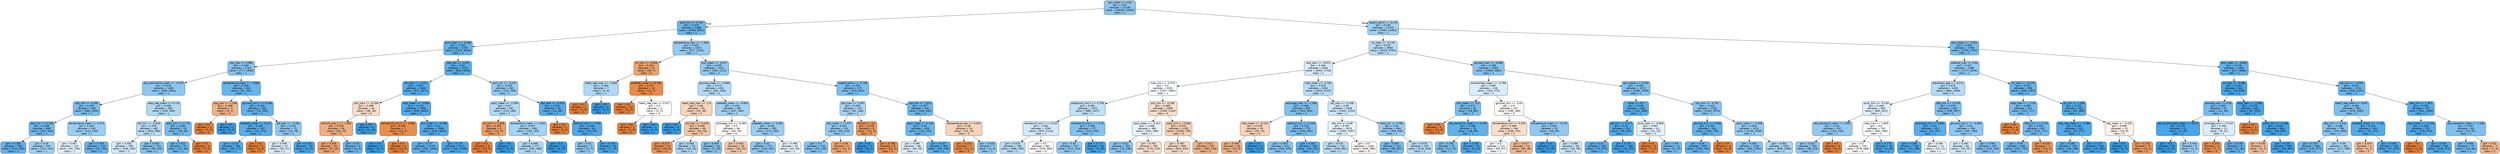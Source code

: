 digraph Tree {
node [shape=box, style="filled, rounded", color="black", fontname="helvetica"] ;
edge [fontname="helvetica"] ;
0 [label="gcs_motor <= 0.26\ngini = 0.42\nsamples = 21240\nvalue = [10036, 23454]\nclass = 1", fillcolor="#8ec7f0"] ;
1 [label="po2_min <= 0.719\ngini = 0.328\nsamples = 6488\nvalue = [2096, 8052]\nclass = 1", fillcolor="#6db7ec"] ;
0 -> 1 [labeldistance=2.5, labelangle=45, headlabel="True"] ;
2 [label="bun_mean <= -0.468\ngini = 0.302\nsamples = 5455\nvalue = [1579, 6934]\nclass = 1", fillcolor="#66b3eb"] ;
1 -> 2 ;
3 [label="sbp_max <= 0.982\ngini = 0.404\nsamples = 1753\nvalue = [777, 1994]\nclass = 1", fillcolor="#86c3ef"] ;
2 -> 3 ;
4 [label="abs_eosinophils_mean <= -0.125\ngini = 0.418\nsamples = 1489\nvalue = [696, 1642]\nclass = 1", fillcolor="#8dc7f0"] ;
3 -> 4 ;
5 [label="sbp_min <= 0.206\ngini = 0.376\nsamples = 929\nvalue = [366, 1093]\nclass = 1", fillcolor="#7bbeee"] ;
4 -> 5 ;
6 [label="dbp_min <= 0.155\ngini = 0.346\nsamples = 684\nvalue = [242, 844]\nclass = 1", fillcolor="#72b9ec"] ;
5 -> 6 ;
7 [label="gini = 0.285\nsamples = 483\nvalue = [131, 630]\nclass = 1", fillcolor="#62b1ea"] ;
6 -> 7 ;
8 [label="gini = 0.45\nsamples = 201\nvalue = [111, 214]\nclass = 1", fillcolor="#a0d0f2"] ;
6 -> 8 ;
9 [label="temperature_mean <= 0.474\ngini = 0.444\nsamples = 245\nvalue = [124, 249]\nclass = 1", fillcolor="#9ccef2"] ;
5 -> 9 ;
10 [label="gini = 0.497\nsamples = 126\nvalue = [91, 106]\nclass = 1", fillcolor="#e3f1fb"] ;
9 -> 10 ;
11 [label="gini = 0.305\nsamples = 119\nvalue = [33, 143]\nclass = 1", fillcolor="#67b4eb"] ;
9 -> 11 ;
12 [label="resp_rate_mean <= 0.719\ngini = 0.469\nsamples = 560\nvalue = [330, 549]\nclass = 1", fillcolor="#b0d8f5"] ;
4 -> 12 ;
13 [label="ptt_min <= -0.035\ngini = 0.478\nsamples = 482\nvalue = [304, 466]\nclass = 1", fillcolor="#baddf6"] ;
12 -> 13 ;
14 [label="gini = 0.492\nsamples = 358\nvalue = [246, 316]\nclass = 1", fillcolor="#d3e9f9"] ;
13 -> 14 ;
15 [label="gini = 0.402\nsamples = 124\nvalue = [58, 150]\nclass = 1", fillcolor="#86c3ef"] ;
13 -> 15 ;
16 [label="spo2_min <= 0.715\ngini = 0.363\nsamples = 78\nvalue = [26, 83]\nclass = 1", fillcolor="#77bced"] ;
12 -> 16 ;
17 [label="gini = 0.322\nsamples = 74\nvalue = [21, 83]\nclass = 1", fillcolor="#6bb6ec"] ;
16 -> 17 ;
18 [label="gini = 0.0\nsamples = 4\nvalue = [5, 0]\nclass = 0", fillcolor="#e58139"] ;
16 -> 18 ;
19 [label="temperature_mean <= -3.888\ngini = 0.304\nsamples = 264\nvalue = [81, 352]\nclass = 1", fillcolor="#67b4eb"] ;
3 -> 19 ;
20 [label="sbp_max <= 1.158\ngini = 0.408\nsamples = 4\nvalue = [5, 2]\nclass = 0", fillcolor="#efb388"] ;
19 -> 20 ;
21 [label="gini = 0.0\nsamples = 2\nvalue = [5, 0]\nclass = 0", fillcolor="#e58139"] ;
20 -> 21 ;
22 [label="gini = 0.0\nsamples = 2\nvalue = [0, 2]\nclass = 1", fillcolor="#399de5"] ;
20 -> 22 ;
23 [label="glucose_min.2 <= 0.446\ngini = 0.293\nsamples = 260\nvalue = [76, 350]\nclass = 1", fillcolor="#64b2eb"] ;
19 -> 23 ;
24 [label="platelets_mean <= 2.137\ngini = 0.232\nsamples = 187\nvalue = [42, 272]\nclass = 1", fillcolor="#58ace9"] ;
23 -> 24 ;
25 [label="gini = 0.215\nsamples = 184\nvalue = [38, 272]\nclass = 1", fillcolor="#55abe9"] ;
24 -> 25 ;
26 [label="gini = 0.0\nsamples = 3\nvalue = [4, 0]\nclass = 0", fillcolor="#e58139"] ;
24 -> 26 ;
27 [label="ptt_max <= -0.391\ngini = 0.423\nsamples = 73\nvalue = [34, 78]\nclass = 1", fillcolor="#8fc8f0"] ;
23 -> 27 ;
28 [label="gini = 0.495\nsamples = 47\nvalue = [30, 37]\nclass = 1", fillcolor="#daecfa"] ;
27 -> 28 ;
29 [label="gini = 0.162\nsamples = 26\nvalue = [4, 41]\nclass = 1", fillcolor="#4ca7e8"] ;
27 -> 29 ;
30 [label="sbp_min <= 1.072\ngini = 0.24\nsamples = 3702\nvalue = [802, 4940]\nclass = 1", fillcolor="#59ade9"] ;
2 -> 30 ;
31 [label="ph_max <= -4.207\ngini = 0.221\nsamples = 3440\nvalue = [677, 4671]\nclass = 1", fillcolor="#56abe9"] ;
30 -> 31 ;
32 [label="po2_max <= -0.034\ngini = 0.489\nsamples = 44\nvalue = [38, 28]\nclass = 0", fillcolor="#f8decb"] ;
31 -> 32 ;
33 [label="calcium_max.1 <= 1.682\ngini = 0.393\nsamples = 36\nvalue = [38, 14]\nclass = 0", fillcolor="#efaf82"] ;
32 -> 33 ;
34 [label="gini = 0.335\nsamples = 32\nvalue = [37, 10]\nclass = 0", fillcolor="#eca36f"] ;
33 -> 34 ;
35 [label="gini = 0.32\nsamples = 4\nvalue = [1, 4]\nclass = 1", fillcolor="#6ab6ec"] ;
33 -> 35 ;
36 [label="gini = 0.0\nsamples = 8\nvalue = [0, 14]\nclass = 1", fillcolor="#399de5"] ;
32 -> 36 ;
37 [label="mbp_mean <= -2.855\ngini = 0.213\nsamples = 3396\nvalue = [639, 4643]\nclass = 1", fillcolor="#54aae9"] ;
31 -> 37 ;
38 [label="hematocrit_min.1 <= -0.881\ngini = 0.165\nsamples = 7\nvalue = [10, 1]\nclass = 0", fillcolor="#e88e4d"] ;
37 -> 38 ;
39 [label="gini = 0.0\nsamples = 1\nvalue = [0, 1]\nclass = 1", fillcolor="#399de5"] ;
38 -> 39 ;
40 [label="gini = 0.0\nsamples = 6\nvalue = [10, 0]\nclass = 0", fillcolor="#e58139"] ;
38 -> 40 ;
41 [label="bun_mean <= -0.198\ngini = 0.21\nsamples = 3389\nvalue = [629, 4642]\nclass = 1", fillcolor="#54aae9"] ;
37 -> 41 ;
42 [label="gini = 0.277\nsamples = 1118\nvalue = [287, 1443]\nclass = 1", fillcolor="#60b0ea"] ;
41 -> 42 ;
43 [label="gini = 0.175\nsamples = 2271\nvalue = [342, 3199]\nclass = 1", fillcolor="#4ea7e8"] ;
41 -> 43 ;
44 [label="po2_min <= -0.157\ngini = 0.433\nsamples = 262\nvalue = [125, 269]\nclass = 1", fillcolor="#95cbf1"] ;
30 -> 44 ;
45 [label="spo2_mean <= -1.659\ngini = 0.47\nsamples = 197\nvalue = [113, 186]\nclass = 1", fillcolor="#b1d9f5"] ;
44 -> 45 ;
46 [label="inr_min <= 2.826\ngini = 0.305\nsamples = 9\nvalue = [13, 3]\nclass = 0", fillcolor="#eb9e67"] ;
45 -> 46 ;
47 [label="gini = 0.0\nsamples = 8\nvalue = [13, 0]\nclass = 0", fillcolor="#e58139"] ;
46 -> 47 ;
48 [label="gini = 0.0\nsamples = 1\nvalue = [0, 3]\nclass = 1", fillcolor="#399de5"] ;
46 -> 48 ;
49 [label="temperature_mean <= 1.944\ngini = 0.457\nsamples = 188\nvalue = [100, 183]\nclass = 1", fillcolor="#a5d3f3"] ;
45 -> 49 ;
50 [label="gini = 0.468\nsamples = 177\nvalue = [100, 168]\nclass = 1", fillcolor="#afd7f4"] ;
49 -> 50 ;
51 [label="gini = 0.0\nsamples = 11\nvalue = [0, 15]\nclass = 1", fillcolor="#399de5"] ;
49 -> 51 ;
52 [label="sbp_max <= -0.512\ngini = 0.221\nsamples = 65\nvalue = [12, 83]\nclass = 1", fillcolor="#56abe9"] ;
44 -> 52 ;
53 [label="gini = 0.0\nsamples = 2\nvalue = [2, 0]\nclass = 0", fillcolor="#e58139"] ;
52 -> 53 ;
54 [label="totalco2_min <= -0.92\ngini = 0.192\nsamples = 63\nvalue = [10, 83]\nclass = 1", fillcolor="#51a9e8"] ;
52 -> 54 ;
55 [label="gini = 0.42\nsamples = 7\nvalue = [3, 7]\nclass = 1", fillcolor="#8ec7f0"] ;
54 -> 55 ;
56 [label="gini = 0.154\nsamples = 56\nvalue = [7, 76]\nclass = 1", fillcolor="#4ba6e7"] ;
54 -> 56 ;
57 [label="temperature_max <= -1.605\ngini = 0.432\nsamples = 1033\nvalue = [517, 1118]\nclass = 1", fillcolor="#95caf1"] ;
1 -> 57 ;
58 [label="inr_min <= -0.454\ngini = 0.334\nsamples = 22\nvalue = [26, 7]\nclass = 0", fillcolor="#eca36e"] ;
57 -> 58 ;
59 [label="heart_rate_max <= -1.564\ngini = 0.469\nsamples = 7\nvalue = [3, 5]\nclass = 1", fillcolor="#b0d8f5"] ;
58 -> 59 ;
60 [label="gini = 0.0\nsamples = 2\nvalue = [3, 0]\nclass = 0", fillcolor="#e58139"] ;
59 -> 60 ;
61 [label="gini = 0.0\nsamples = 5\nvalue = [0, 5]\nclass = 1", fillcolor="#399de5"] ;
59 -> 61 ;
62 [label="platelets_mean <= 0.392\ngini = 0.147\nsamples = 15\nvalue = [23, 2]\nclass = 0", fillcolor="#e78c4a"] ;
58 -> 62 ;
63 [label="gini = 0.0\nsamples = 13\nvalue = [21, 0]\nclass = 0", fillcolor="#e58139"] ;
62 -> 63 ;
64 [label="heart_rate_max <= 0.617\ngini = 0.5\nsamples = 2\nvalue = [2, 2]\nclass = 0", fillcolor="#ffffff"] ;
62 -> 64 ;
65 [label="gini = 0.0\nsamples = 1\nvalue = [2, 0]\nclass = 0", fillcolor="#e58139"] ;
64 -> 65 ;
66 [label="gini = 0.0\nsamples = 1\nvalue = [0, 2]\nclass = 1", fillcolor="#399de5"] ;
64 -> 66 ;
67 [label="bun_mean <= -0.517\ngini = 0.425\nsamples = 1011\nvalue = [491, 1111]\nclass = 1", fillcolor="#91c8f0"] ;
57 -> 67 ;
68 [label="glucose_mean <= -0.889\ngini = 0.473\nsamples = 436\nvalue = [261, 420]\nclass = 1", fillcolor="#b4daf5"] ;
67 -> 68 ;
69 [label="heart_rate_max <= -1.0\ngini = 0.48\nsamples = 55\nvalue = [54, 36]\nclass = 0", fillcolor="#f6d5bd"] ;
68 -> 69 ;
70 [label="gini = 0.0\nsamples = 6\nvalue = [0, 6]\nclass = 1", fillcolor="#399de5"] ;
69 -> 70 ;
71 [label="ptt_max <= -0.435\ngini = 0.459\nsamples = 49\nvalue = [54, 30]\nclass = 0", fillcolor="#f3c7a7"] ;
69 -> 71 ;
72 [label="gini = 0.227\nsamples = 25\nvalue = [40, 6]\nclass = 0", fillcolor="#e99457"] ;
71 -> 72 ;
73 [label="gini = 0.465\nsamples = 24\nvalue = [14, 24]\nclass = 1", fillcolor="#acd6f4"] ;
71 -> 73 ;
74 [label="platelets_mean <= -0.859\ngini = 0.455\nsamples = 381\nvalue = [207, 384]\nclass = 1", fillcolor="#a4d2f3"] ;
68 -> 74 ;
75 [label="aniongap_min <= -0.964\ngini = 0.5\nsamples = 46\nvalue = [35, 34]\nclass = 0", fillcolor="#fefbf9"] ;
74 -> 75 ;
76 [label="gini = 0.403\nsamples = 16\nvalue = [7, 18]\nclass = 1", fillcolor="#86c3ef"] ;
75 -> 76 ;
77 [label="gini = 0.463\nsamples = 30\nvalue = [28, 16]\nclass = 0", fillcolor="#f4c9aa"] ;
75 -> 77 ;
78 [label="platelets_mean <= 0.582\ngini = 0.442\nsamples = 335\nvalue = [172, 350]\nclass = 1", fillcolor="#9acdf2"] ;
74 -> 78 ;
79 [label="gini = 0.42\nsamples = 274\nvalue = [129, 301]\nclass = 1", fillcolor="#8ec7f0"] ;
78 -> 79 ;
80 [label="gini = 0.498\nsamples = 61\nvalue = [43, 49]\nclass = 1", fillcolor="#e7f3fc"] ;
78 -> 80 ;
81 [label="weight_admit <= -0.785\ngini = 0.375\nsamples = 575\nvalue = [230, 691]\nclass = 1", fillcolor="#7bbeee"] ;
67 -> 81 ;
82 [label="sbp_max <= 1.597\ngini = 0.459\nsamples = 133\nvalue = [81, 146]\nclass = 1", fillcolor="#a7d3f3"] ;
81 -> 82 ;
83 [label="wbc_mean <= 1.077\ngini = 0.432\nsamples = 124\nvalue = [66, 143]\nclass = 1", fillcolor="#94caf1"] ;
82 -> 83 ;
84 [label="gini = 0.4\nsamples = 118\nvalue = [53, 139]\nclass = 1", fillcolor="#84c2ef"] ;
83 -> 84 ;
85 [label="gini = 0.36\nsamples = 6\nvalue = [13, 4]\nclass = 0", fillcolor="#eda876"] ;
83 -> 85 ;
86 [label="female <= 0.5\ngini = 0.278\nsamples = 9\nvalue = [15, 3]\nclass = 0", fillcolor="#ea9a61"] ;
82 -> 86 ;
87 [label="gini = 0.0\nsamples = 1\nvalue = [0, 1]\nclass = 1", fillcolor="#399de5"] ;
86 -> 87 ;
88 [label="gini = 0.208\nsamples = 8\nvalue = [15, 2]\nclass = 0", fillcolor="#e89253"] ;
86 -> 88 ;
89 [label="sbp_min <= 1.823\ngini = 0.337\nsamples = 442\nvalue = [149, 545]\nclass = 1", fillcolor="#6fb8ec"] ;
81 -> 89 ;
90 [label="spo2_mean <= 0.119\ngini = 0.32\nsamples = 428\nvalue = [134, 535]\nclass = 1", fillcolor="#6bb6ec"] ;
89 -> 90 ;
91 [label="gini = 0.496\nsamples = 68\nvalue = [49, 59]\nclass = 1", fillcolor="#ddeefb"] ;
90 -> 91 ;
92 [label="gini = 0.257\nsamples = 360\nvalue = [85, 476]\nclass = 1", fillcolor="#5caeea"] ;
90 -> 92 ;
93 [label="temperature_max <= 0.452\ngini = 0.48\nsamples = 14\nvalue = [15, 10]\nclass = 0", fillcolor="#f6d5bd"] ;
89 -> 93 ;
94 [label="gini = 0.153\nsamples = 7\nvalue = [11, 1]\nclass = 0", fillcolor="#e78c4b"] ;
93 -> 94 ;
95 [label="gini = 0.426\nsamples = 7\nvalue = [4, 9]\nclass = 1", fillcolor="#91c9f1"] ;
93 -> 95 ;
96 [label="weight_admit <= 0.278\ngini = 0.449\nsamples = 14752\nvalue = [7940, 15402]\nclass = 1", fillcolor="#9fd0f2"] ;
0 -> 96 [labeldistance=2.5, labelangle=-45, headlabel="False"] ;
97 [label="inr_max <= -0.178\ngini = 0.475\nsamples = 9984\nvalue = [6150, 9700]\nclass = 1", fillcolor="#b7dbf5"] ;
96 -> 97 ;
98 [label="sbp_max <= -0.072\ngini = 0.494\nsamples = 6493\nvalue = [4561, 5718]\nclass = 1", fillcolor="#d7ebfa"] ;
97 -> 98 ;
99 [label="mbp_min <= -0.076\ngini = 0.5\nsamples = 3232\nvalue = [2547, 2581]\nclass = 1", fillcolor="#fcfeff"] ;
98 -> 99 ;
100 [label="potassium_min.1 <= 0.758\ngini = 0.484\nsamples = 1533\nvalue = [989, 1427]\nclass = 1", fillcolor="#c2e1f7"] ;
99 -> 100 ;
101 [label="hematocrit_min.1 <= 0.233\ngini = 0.492\nsamples = 1256\nvalue = [874, 1124]\nclass = 1", fillcolor="#d3e9f9"] ;
100 -> 101 ;
102 [label="gini = 0.478\nsamples = 795\nvalue = [496, 760]\nclass = 1", fillcolor="#baddf6"] ;
101 -> 102 ;
103 [label="gini = 0.5\nsamples = 461\nvalue = [378, 364]\nclass = 0", fillcolor="#fefaf8"] ;
101 -> 103 ;
104 [label="hematocrit_max.1 <= 0.75\ngini = 0.399\nsamples = 277\nvalue = [115, 303]\nclass = 1", fillcolor="#84c2ef"] ;
100 -> 104 ;
105 [label="gini = 0.43\nsamples = 237\nvalue = [111, 243]\nclass = 1", fillcolor="#93caf1"] ;
104 -> 105 ;
106 [label="gini = 0.117\nsamples = 40\nvalue = [4, 60]\nclass = 1", fillcolor="#46a4e7"] ;
104 -> 106 ;
107 [label="po2_min <= -0.266\ngini = 0.489\nsamples = 1699\nvalue = [1558, 1154]\nclass = 0", fillcolor="#f8decc"] ;
99 -> 107 ;
108 [label="spo2_mean <= -0.411\ngini = 0.498\nsamples = 469\nvalue = [352, 396]\nclass = 1", fillcolor="#e9f4fc"] ;
107 -> 108 ;
109 [label="gini = 0.412\nsamples = 164\nvalue = [76, 186]\nclass = 1", fillcolor="#8ac5f0"] ;
108 -> 109 ;
110 [label="gini = 0.491\nsamples = 305\nvalue = [276, 210]\nclass = 0", fillcolor="#f9e1d0"] ;
108 -> 110 ;
111 [label="spo2_min <= 0.566\ngini = 0.474\nsamples = 1230\nvalue = [1206, 758]\nclass = 0", fillcolor="#f5d0b5"] ;
107 -> 111 ;
112 [label="gini = 0.487\nsamples = 908\nvalue = [843, 610]\nclass = 0", fillcolor="#f8dcc8"] ;
111 -> 112 ;
113 [label="gini = 0.411\nsamples = 322\nvalue = [363, 148]\nclass = 0", fillcolor="#f0b48a"] ;
111 -> 113 ;
114 [label="mbp_mean <= -0.164\ngini = 0.476\nsamples = 3261\nvalue = [2014, 3137]\nclass = 1", fillcolor="#b8dcf6"] ;
98 -> 114 ;
115 [label="aniongap_max <= -1.356\ngini = 0.388\nsamples = 803\nvalue = [323, 904]\nclass = 1", fillcolor="#80c0ee"] ;
114 -> 115 ;
116 [label="mbp_mean <= -0.215\ngini = 0.478\nsamples = 24\nvalue = [20, 13]\nclass = 0", fillcolor="#f6d3ba"] ;
115 -> 116 ;
117 [label="gini = 0.408\nsamples = 20\nvalue = [20, 8]\nclass = 0", fillcolor="#efb388"] ;
116 -> 117 ;
118 [label="gini = 0.0\nsamples = 4\nvalue = [0, 5]\nclass = 1", fillcolor="#399de5"] ;
116 -> 118 ;
119 [label="totalco2_min <= 0.539\ngini = 0.379\nsamples = 779\nvalue = [303, 891]\nclass = 1", fillcolor="#7cbeee"] ;
115 -> 119 ;
120 [label="gini = 0.403\nsamples = 611\nvalue = [264, 679]\nclass = 1", fillcolor="#86c3ef"] ;
119 -> 120 ;
121 [label="gini = 0.262\nsamples = 168\nvalue = [39, 212]\nclass = 1", fillcolor="#5dafea"] ;
119 -> 121 ;
122 [label="ptt_max <= -0.338\ngini = 0.49\nsamples = 2458\nvalue = [1691, 2233]\nclass = 1", fillcolor="#cfe7f9"] ;
114 -> 122 ;
123 [label="sbp_min <= 0.48\ngini = 0.497\nsamples = 1874\nvalue = [1383, 1597]\nclass = 1", fillcolor="#e4f2fc"] ;
122 -> 123 ;
124 [label="gini = 0.475\nsamples = 710\nvalue = [438, 691]\nclass = 1", fillcolor="#b7dbf5"] ;
123 -> 124 ;
125 [label="gini = 0.5\nsamples = 1164\nvalue = [945, 906]\nclass = 0", fillcolor="#fefaf7"] ;
123 -> 125 ;
126 [label="mbp_min <= 0.381\ngini = 0.44\nsamples = 584\nvalue = [308, 636]\nclass = 1", fillcolor="#99ccf2"] ;
122 -> 126 ;
127 [label="gini = 0.367\nsamples = 247\nvalue = [98, 307]\nclass = 1", fillcolor="#78bced"] ;
126 -> 127 ;
128 [label="gini = 0.476\nsamples = 337\nvalue = [210, 329]\nclass = 1", fillcolor="#b7dcf6"] ;
126 -> 128 ;
129 [label="glucose_max <= -0.865\ngini = 0.408\nsamples = 3491\nvalue = [1589, 3982]\nclass = 1", fillcolor="#88c4ef"] ;
97 -> 129 ;
130 [label="bicarbonate_mean <= -0.766\ngini = 0.495\nsamples = 318\nvalue = [224, 274]\nclass = 1", fillcolor="#dbedfa"] ;
129 -> 130 ;
131 [label="wbc_mean <= -0.9\ngini = 0.371\nsamples = 81\nvalue = [28, 86]\nclass = 1", fillcolor="#79bded"] ;
130 -> 131 ;
132 [label="gini = 0.0\nsamples = 5\nvalue = [10, 0]\nclass = 0", fillcolor="#e58139"] ;
131 -> 132 ;
133 [label="abs_basophils_mean <= -0.339\ngini = 0.286\nsamples = 76\nvalue = [18, 86]\nclass = 1", fillcolor="#62b2ea"] ;
131 -> 133 ;
134 [label="gini = 0.391\nsamples = 31\nvalue = [12, 33]\nclass = 1", fillcolor="#81c1ee"] ;
133 -> 134 ;
135 [label="gini = 0.183\nsamples = 45\nvalue = [6, 53]\nclass = 1", fillcolor="#4fa8e8"] ;
133 -> 135 ;
136 [label="glucose_min <= -0.43\ngini = 0.5\nsamples = 237\nvalue = [196, 188]\nclass = 0", fillcolor="#fefaf7"] ;
130 -> 136 ;
137 [label="temperature_min <= 0.336\ngini = 0.489\nsamples = 184\nvalue = [168, 125]\nclass = 0", fillcolor="#f8dfcc"] ;
136 -> 137 ;
138 [label="gini = 0.5\nsamples = 111\nvalue = [83, 87]\nclass = 1", fillcolor="#f6fafe"] ;
137 -> 138 ;
139 [label="gini = 0.427\nsamples = 73\nvalue = [85, 38]\nclass = 0", fillcolor="#f1b992"] ;
137 -> 139 ;
140 [label="temperature_mean <= -0.235\ngini = 0.426\nsamples = 53\nvalue = [28, 63]\nclass = 1", fillcolor="#91c9f1"] ;
136 -> 140 ;
141 [label="gini = 0.0\nsamples = 15\nvalue = [0, 25]\nclass = 1", fillcolor="#399de5"] ;
140 -> 141 ;
142 [label="gini = 0.489\nsamples = 38\nvalue = [28, 38]\nclass = 1", fillcolor="#cbe5f8"] ;
140 -> 142 ;
143 [label="gcs_verbal <= 0.155\ngini = 0.393\nsamples = 3173\nvalue = [1365, 3708]\nclass = 1", fillcolor="#82c1ef"] ;
129 -> 143 ;
144 [label="other <= 0.5\ngini = 0.236\nsamples = 468\nvalue = [101, 638]\nclass = 1", fillcolor="#58ade9"] ;
143 -> 144 ;
145 [label="ptt_min <= 0.177\ngini = 0.22\nsamples = 453\nvalue = [90, 625]\nclass = 1", fillcolor="#56abe9"] ;
144 -> 145 ;
146 [label="gini = 0.27\nsamples = 285\nvalue = [72, 375]\nclass = 1", fillcolor="#5fb0ea"] ;
145 -> 146 ;
147 [label="gini = 0.125\nsamples = 168\nvalue = [18, 250]\nclass = 1", fillcolor="#47a4e7"] ;
145 -> 147 ;
148 [label="pco2_max <= -0.608\ngini = 0.497\nsamples = 15\nvalue = [11, 13]\nclass = 1", fillcolor="#e1f0fb"] ;
144 -> 148 ;
149 [label="gini = 0.0\nsamples = 3\nvalue = [7, 0]\nclass = 0", fillcolor="#e58139"] ;
148 -> 149 ;
150 [label="gini = 0.36\nsamples = 12\nvalue = [4, 13]\nclass = 1", fillcolor="#76bbed"] ;
148 -> 150 ;
151 [label="sbp_min <= -0.767\ngini = 0.413\nsamples = 2705\nvalue = [1264, 3070]\nclass = 1", fillcolor="#8bc5f0"] ;
143 -> 151 ;
152 [label="glucose_min <= 4.938\ngini = 0.297\nsamples = 554\nvalue = [164, 740]\nclass = 1", fillcolor="#65b3eb"] ;
151 -> 152 ;
153 [label="gini = 0.29\nsamples = 550\nvalue = [158, 740]\nclass = 1", fillcolor="#63b2eb"] ;
152 -> 153 ;
154 [label="gini = 0.0\nsamples = 4\nvalue = [6, 0]\nclass = 0", fillcolor="#e58139"] ;
152 -> 154 ;
155 [label="spo2_mean <= 0.098\ngini = 0.436\nsamples = 2151\nvalue = [1100, 2330]\nclass = 1", fillcolor="#96cbf1"] ;
151 -> 155 ;
156 [label="gini = 0.404\nsamples = 1100\nvalue = [492, 1262]\nclass = 1", fillcolor="#86c3ef"] ;
155 -> 156 ;
157 [label="gini = 0.462\nsamples = 1051\nvalue = [608, 1068]\nclass = 1", fillcolor="#aad5f4"] ;
155 -> 157 ;
158 [label="bun_mean <= -0.321\ngini = 0.364\nsamples = 4768\nvalue = [1790, 5702]\nclass = 1", fillcolor="#77bced"] ;
96 -> 158 ;
159 [label="totalco2_max <= 0.02\ngini = 0.427\nsamples = 2386\nvalue = [1173, 2616]\nclass = 1", fillcolor="#92c9f1"] ;
158 -> 159 ;
160 [label="admission_age <= -0.212\ngini = 0.474\nsamples = 1450\nvalue = [884, 1409]\nclass = 1", fillcolor="#b5daf5"] ;
159 -> 160 ;
161 [label="pco2_min <= -0.134\ngini = 0.496\nsamples = 950\nvalue = [685, 822]\nclass = 1", fillcolor="#deeffb"] ;
160 -> 161 ;
162 [label="abs_basophils_mean <= 1.667\ngini = 0.432\nsamples = 207\nvalue = [104, 226]\nclass = 1", fillcolor="#94caf1"] ;
161 -> 162 ;
163 [label="gini = 0.422\nsamples = 203\nvalue = [98, 226]\nclass = 1", fillcolor="#8fc7f0"] ;
162 -> 163 ;
164 [label="gini = 0.0\nsamples = 4\nvalue = [6, 0]\nclass = 0", fillcolor="#e58139"] ;
162 -> 164 ;
165 [label="mbp_max <= 1.805\ngini = 0.5\nsamples = 743\nvalue = [581, 596]\nclass = 1", fillcolor="#fafdfe"] ;
161 -> 165 ;
166 [label="gini = 0.5\nsamples = 725\nvalue = [578, 568]\nclass = 0", fillcolor="#fffdfc"] ;
165 -> 166 ;
167 [label="gini = 0.175\nsamples = 18\nvalue = [3, 28]\nclass = 1", fillcolor="#4ea8e8"] ;
165 -> 167 ;
168 [label="dbp_min <= -0.278\ngini = 0.378\nsamples = 500\nvalue = [199, 587]\nclass = 1", fillcolor="#7cbeee"] ;
160 -> 168 ;
169 [label="aniongap_min <= 0.981\ngini = 0.24\nsamples = 151\nvalue = [32, 197]\nclass = 1", fillcolor="#59ade9"] ;
168 -> 169 ;
170 [label="gini = 0.189\nsamples = 138\nvalue = [22, 186]\nclass = 1", fillcolor="#50a9e8"] ;
169 -> 170 ;
171 [label="gini = 0.499\nsamples = 13\nvalue = [10, 11]\nclass = 1", fillcolor="#edf6fd"] ;
169 -> 171 ;
172 [label="glucose_max.2 <= -0.604\ngini = 0.42\nsamples = 349\nvalue = [167, 390]\nclass = 1", fillcolor="#8ec7f0"] ;
168 -> 172 ;
173 [label="gini = 0.493\nsamples = 62\nvalue = [43, 55]\nclass = 1", fillcolor="#d4eaf9"] ;
172 -> 173 ;
174 [label="gini = 0.394\nsamples = 287\nvalue = [124, 335]\nclass = 1", fillcolor="#82c1ef"] ;
172 -> 174 ;
175 [label="inr_max <= -0.178\ngini = 0.312\nsamples = 936\nvalue = [289, 1207]\nclass = 1", fillcolor="#68b4eb"] ;
159 -> 175 ;
176 [label="mbp_max <= -1.193\ngini = 0.358\nsamples = 611\nvalue = [222, 727]\nclass = 1", fillcolor="#75bbed"] ;
175 -> 176 ;
177 [label="gini = 0.0\nsamples = 4\nvalue = [7, 0]\nclass = 0", fillcolor="#e58139"] ;
176 -> 177 ;
178 [label="mbp_min <= 2.278\ngini = 0.352\nsamples = 607\nvalue = [215, 727]\nclass = 1", fillcolor="#74baed"] ;
176 -> 178 ;
179 [label="gini = 0.34\nsamples = 600\nvalue = [201, 725]\nclass = 1", fillcolor="#70b8ec"] ;
178 -> 179 ;
180 [label="gini = 0.219\nsamples = 7\nvalue = [14, 2]\nclass = 0", fillcolor="#e99355"] ;
178 -> 180 ;
181 [label="ph_min <= 1.354\ngini = 0.215\nsamples = 325\nvalue = [67, 480]\nclass = 1", fillcolor="#55abe9"] ;
175 -> 181 ;
182 [label="resp_rate_mean <= -0.386\ngini = 0.193\nsamples = 312\nvalue = [57, 471]\nclass = 1", fillcolor="#51a9e8"] ;
181 -> 182 ;
183 [label="gini = 0.282\nsamples = 128\nvalue = [38, 186]\nclass = 1", fillcolor="#61b1ea"] ;
182 -> 183 ;
184 [label="gini = 0.117\nsamples = 184\nvalue = [19, 285]\nclass = 1", fillcolor="#46a4e7"] ;
182 -> 184 ;
185 [label="sbp_mean <= -0.232\ngini = 0.499\nsamples = 13\nvalue = [10, 9]\nclass = 0", fillcolor="#fcf2eb"] ;
181 -> 185 ;
186 [label="gini = 0.0\nsamples = 4\nvalue = [0, 7]\nclass = 1", fillcolor="#399de5"] ;
185 -> 186 ;
187 [label="gini = 0.278\nsamples = 9\nvalue = [10, 2]\nclass = 0", fillcolor="#ea9a61"] ;
185 -> 187 ;
188 [label="dbp_mean <= -0.655\ngini = 0.278\nsamples = 2382\nvalue = [617, 3086]\nclass = 1", fillcolor="#61b1ea"] ;
158 -> 188 ;
189 [label="inr_max <= -0.462\ngini = 0.142\nsamples = 641\nvalue = [78, 939]\nclass = 1", fillcolor="#49a5e7"] ;
188 -> 189 ;
190 [label="glucose_max <= 0.58\ngini = 0.359\nsamples = 34\nvalue = [11, 36]\nclass = 1", fillcolor="#76bbed"] ;
189 -> 190 ;
191 [label="abs_lymphocytes_mean <= 0.072\ngini = 0.137\nsamples = 22\nvalue = [2, 25]\nclass = 1", fillcolor="#49a5e7"] ;
190 -> 191 ;
192 [label="gini = 0.0\nsamples = 16\nvalue = [0, 21]\nclass = 1", fillcolor="#399de5"] ;
191 -> 192 ;
193 [label="gini = 0.444\nsamples = 6\nvalue = [2, 4]\nclass = 1", fillcolor="#9ccef2"] ;
191 -> 193 ;
194 [label="aniongap_min <= 0.147\ngini = 0.495\nsamples = 12\nvalue = [9, 11]\nclass = 1", fillcolor="#dbedfa"] ;
190 -> 194 ;
195 [label="gini = 0.219\nsamples = 6\nvalue = [7, 1]\nclass = 0", fillcolor="#e99355"] ;
194 -> 195 ;
196 [label="gini = 0.278\nsamples = 6\nvalue = [2, 10]\nclass = 1", fillcolor="#61b1ea"] ;
194 -> 196 ;
197 [label="mbp_max <= -1.683\ngini = 0.129\nsamples = 607\nvalue = [67, 903]\nclass = 1", fillcolor="#48a4e7"] ;
189 -> 197 ;
198 [label="gini = 0.0\nsamples = 3\nvalue = [4, 0]\nclass = 0", fillcolor="#e58139"] ;
197 -> 198 ;
199 [label="pco2_min <= -2.168\ngini = 0.122\nsamples = 604\nvalue = [63, 903]\nclass = 1", fillcolor="#47a4e7"] ;
197 -> 199 ;
200 [label="gini = 0.444\nsamples = 5\nvalue = [4, 2]\nclass = 0", fillcolor="#f2c09c"] ;
199 -> 200 ;
201 [label="gini = 0.115\nsamples = 599\nvalue = [59, 901]\nclass = 1", fillcolor="#46a3e7"] ;
199 -> 201 ;
202 [label="ptt_max <= -0.348\ngini = 0.321\nsamples = 1741\nvalue = [539, 2147]\nclass = 1", fillcolor="#6bb6ec"] ;
188 -> 202 ;
203 [label="heart_rate_mean <= 0.947\ngini = 0.383\nsamples = 954\nvalue = [378, 1087]\nclass = 1", fillcolor="#7ebfee"] ;
202 -> 203 ;
204 [label="dbp_min <= 0.242\ngini = 0.408\nsamples = 790\nvalue = [347, 866]\nclass = 1", fillcolor="#88c4ef"] ;
203 -> 204 ;
205 [label="gini = 0.337\nsamples = 388\nvalue = [130, 477]\nclass = 1", fillcolor="#6fb8ec"] ;
204 -> 205 ;
206 [label="gini = 0.46\nsamples = 402\nvalue = [217, 389]\nclass = 1", fillcolor="#a7d4f4"] ;
204 -> 206 ;
207 [label="platelets_mean <= -1.754\ngini = 0.216\nsamples = 164\nvalue = [31, 221]\nclass = 1", fillcolor="#55abe9"] ;
203 -> 207 ;
208 [label="gini = 0.444\nsamples = 5\nvalue = [4, 2]\nclass = 0", fillcolor="#f2c09c"] ;
207 -> 208 ;
209 [label="gini = 0.195\nsamples = 159\nvalue = [27, 219]\nclass = 1", fillcolor="#51a9e8"] ;
207 -> 209 ;
210 [label="dbp_min <= 1.457\ngini = 0.229\nsamples = 787\nvalue = [161, 1060]\nclass = 1", fillcolor="#57ace9"] ;
202 -> 210 ;
211 [label="mbp_mean <= -1.234\ngini = 0.208\nsamples = 707\nvalue = [130, 973]\nclass = 1", fillcolor="#53aae8"] ;
210 -> 211 ;
212 [label="gini = 0.0\nsamples = 1\nvalue = [2, 0]\nclass = 0", fillcolor="#e58139"] ;
211 -> 212 ;
213 [label="gini = 0.205\nsamples = 706\nvalue = [128, 973]\nclass = 1", fillcolor="#53aae8"] ;
211 -> 213 ;
214 [label="abs_basophils_mean <= 1.248\ngini = 0.387\nsamples = 80\nvalue = [31, 87]\nclass = 1", fillcolor="#80c0ee"] ;
210 -> 214 ;
215 [label="gini = 0.346\nsamples = 73\nvalue = [24, 84]\nclass = 1", fillcolor="#72b9ec"] ;
214 -> 215 ;
216 [label="gini = 0.42\nsamples = 7\nvalue = [7, 3]\nclass = 0", fillcolor="#f0b78e"] ;
214 -> 216 ;
}